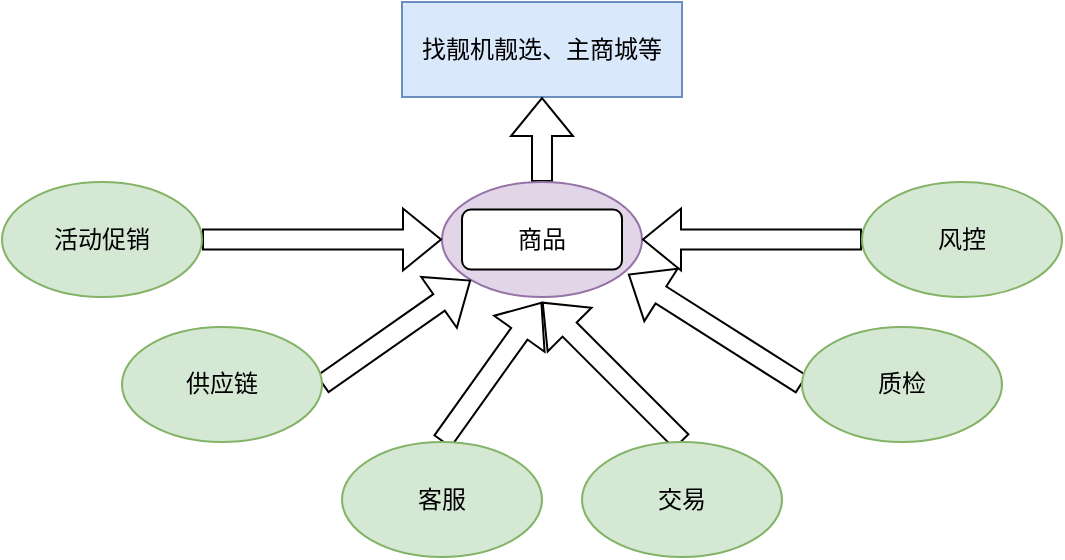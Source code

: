<mxfile version="13.9.7" type="github">
  <diagram id="pemPN7Whs6mA1xopixu7" name="第 1 页">
    <mxGraphModel dx="2889" dy="1067" grid="1" gridSize="10" guides="1" tooltips="1" connect="1" arrows="1" fold="1" page="1" pageScale="1" pageWidth="827" pageHeight="1169" math="0" shadow="0">
      <root>
        <mxCell id="0" />
        <mxCell id="1" parent="0" />
        <mxCell id="5kf8Pm_TPVtLsxj4TTVZ-5" value="找靓机靓选、主商城等" style="rounded=0;whiteSpace=wrap;html=1;shadow=0;glass=0;fillColor=#dae8fc;strokeColor=#6c8ebf;" parent="1" vertex="1">
          <mxGeometry x="-470" y="30" width="140" height="47.5" as="geometry" />
        </mxCell>
        <mxCell id="JrNnjZJPfRM4jqdjTUIF-21" value="" style="edgeStyle=none;shape=flexArrow;rounded=0;orthogonalLoop=1;jettySize=auto;html=1;" parent="1" source="JrNnjZJPfRM4jqdjTUIF-2" target="5kf8Pm_TPVtLsxj4TTVZ-5" edge="1">
          <mxGeometry relative="1" as="geometry" />
        </mxCell>
        <mxCell id="JrNnjZJPfRM4jqdjTUIF-2" value="" style="ellipse;whiteSpace=wrap;html=1;rounded=1;shadow=0;glass=0;fillColor=#e1d5e7;strokeColor=#9673a6;" parent="1" vertex="1">
          <mxGeometry x="-450" y="120" width="100" height="57.5" as="geometry" />
        </mxCell>
        <mxCell id="JrNnjZJPfRM4jqdjTUIF-3" value="商品" style="rounded=1;whiteSpace=wrap;html=1;shadow=0;glass=0;" parent="1" vertex="1">
          <mxGeometry x="-440" y="133.75" width="80" height="30" as="geometry" />
        </mxCell>
        <mxCell id="JrNnjZJPfRM4jqdjTUIF-17" style="rounded=0;orthogonalLoop=1;jettySize=auto;html=1;exitX=0.5;exitY=0;exitDx=0;exitDy=0;shape=flexArrow;" parent="1" source="5kf8Pm_TPVtLsxj4TTVZ-16" edge="1">
          <mxGeometry relative="1" as="geometry">
            <mxPoint x="-400" y="180" as="targetPoint" />
          </mxGeometry>
        </mxCell>
        <mxCell id="5kf8Pm_TPVtLsxj4TTVZ-16" value="交易" style="ellipse;whiteSpace=wrap;html=1;rounded=1;shadow=0;glass=0;fillColor=#d5e8d4;strokeColor=#82b366;" parent="1" vertex="1">
          <mxGeometry x="-380" y="250" width="100" height="57.5" as="geometry" />
        </mxCell>
        <mxCell id="JrNnjZJPfRM4jqdjTUIF-14" style="edgeStyle=orthogonalEdgeStyle;rounded=0;orthogonalLoop=1;jettySize=auto;html=1;exitX=1;exitY=0.5;exitDx=0;exitDy=0;entryX=0;entryY=0.5;entryDx=0;entryDy=0;shape=flexArrow;" parent="1" source="JrNnjZJPfRM4jqdjTUIF-7" target="JrNnjZJPfRM4jqdjTUIF-2" edge="1">
          <mxGeometry relative="1" as="geometry" />
        </mxCell>
        <mxCell id="JrNnjZJPfRM4jqdjTUIF-7" value="活动促销" style="ellipse;whiteSpace=wrap;html=1;rounded=1;shadow=0;glass=0;fillColor=#d5e8d4;strokeColor=#82b366;" parent="1" vertex="1">
          <mxGeometry x="-670" y="120" width="100" height="57.5" as="geometry" />
        </mxCell>
        <mxCell id="JrNnjZJPfRM4jqdjTUIF-18" style="rounded=0;orthogonalLoop=1;jettySize=auto;html=1;exitX=0;exitY=0.5;exitDx=0;exitDy=0;entryX=0.93;entryY=0.8;entryDx=0;entryDy=0;entryPerimeter=0;shape=flexArrow;" parent="1" source="JrNnjZJPfRM4jqdjTUIF-11" target="JrNnjZJPfRM4jqdjTUIF-2" edge="1">
          <mxGeometry relative="1" as="geometry" />
        </mxCell>
        <mxCell id="JrNnjZJPfRM4jqdjTUIF-11" value="质检" style="ellipse;whiteSpace=wrap;html=1;rounded=1;shadow=0;glass=0;fillColor=#d5e8d4;strokeColor=#82b366;" parent="1" vertex="1">
          <mxGeometry x="-270" y="192.5" width="100" height="57.5" as="geometry" />
        </mxCell>
        <mxCell id="JrNnjZJPfRM4jqdjTUIF-19" style="edgeStyle=orthogonalEdgeStyle;rounded=0;orthogonalLoop=1;jettySize=auto;html=1;exitX=0;exitY=0.5;exitDx=0;exitDy=0;entryX=1;entryY=0.5;entryDx=0;entryDy=0;shape=flexArrow;" parent="1" source="JrNnjZJPfRM4jqdjTUIF-10" target="JrNnjZJPfRM4jqdjTUIF-2" edge="1">
          <mxGeometry relative="1" as="geometry" />
        </mxCell>
        <mxCell id="JrNnjZJPfRM4jqdjTUIF-10" value="风控" style="ellipse;whiteSpace=wrap;html=1;rounded=1;shadow=0;glass=0;fillColor=#d5e8d4;strokeColor=#82b366;" parent="1" vertex="1">
          <mxGeometry x="-240" y="120" width="100" height="57.5" as="geometry" />
        </mxCell>
        <mxCell id="JrNnjZJPfRM4jqdjTUIF-16" style="rounded=0;orthogonalLoop=1;jettySize=auto;html=1;exitX=0.5;exitY=0;exitDx=0;exitDy=0;shape=flexArrow;" parent="1" source="JrNnjZJPfRM4jqdjTUIF-9" edge="1">
          <mxGeometry relative="1" as="geometry">
            <mxPoint x="-400" y="180" as="targetPoint" />
          </mxGeometry>
        </mxCell>
        <mxCell id="JrNnjZJPfRM4jqdjTUIF-9" value="客服" style="ellipse;whiteSpace=wrap;html=1;rounded=1;shadow=0;glass=0;fillColor=#d5e8d4;strokeColor=#82b366;" parent="1" vertex="1">
          <mxGeometry x="-500" y="250" width="100" height="57.5" as="geometry" />
        </mxCell>
        <mxCell id="JrNnjZJPfRM4jqdjTUIF-15" style="rounded=0;orthogonalLoop=1;jettySize=auto;html=1;exitX=1;exitY=0.5;exitDx=0;exitDy=0;entryX=0;entryY=1;entryDx=0;entryDy=0;shape=flexArrow;" parent="1" source="JrNnjZJPfRM4jqdjTUIF-8" target="JrNnjZJPfRM4jqdjTUIF-2" edge="1">
          <mxGeometry relative="1" as="geometry" />
        </mxCell>
        <mxCell id="JrNnjZJPfRM4jqdjTUIF-8" value="供应链" style="ellipse;whiteSpace=wrap;html=1;rounded=1;shadow=0;glass=0;fillColor=#d5e8d4;strokeColor=#82b366;" parent="1" vertex="1">
          <mxGeometry x="-610" y="192.5" width="100" height="57.5" as="geometry" />
        </mxCell>
      </root>
    </mxGraphModel>
  </diagram>
</mxfile>
